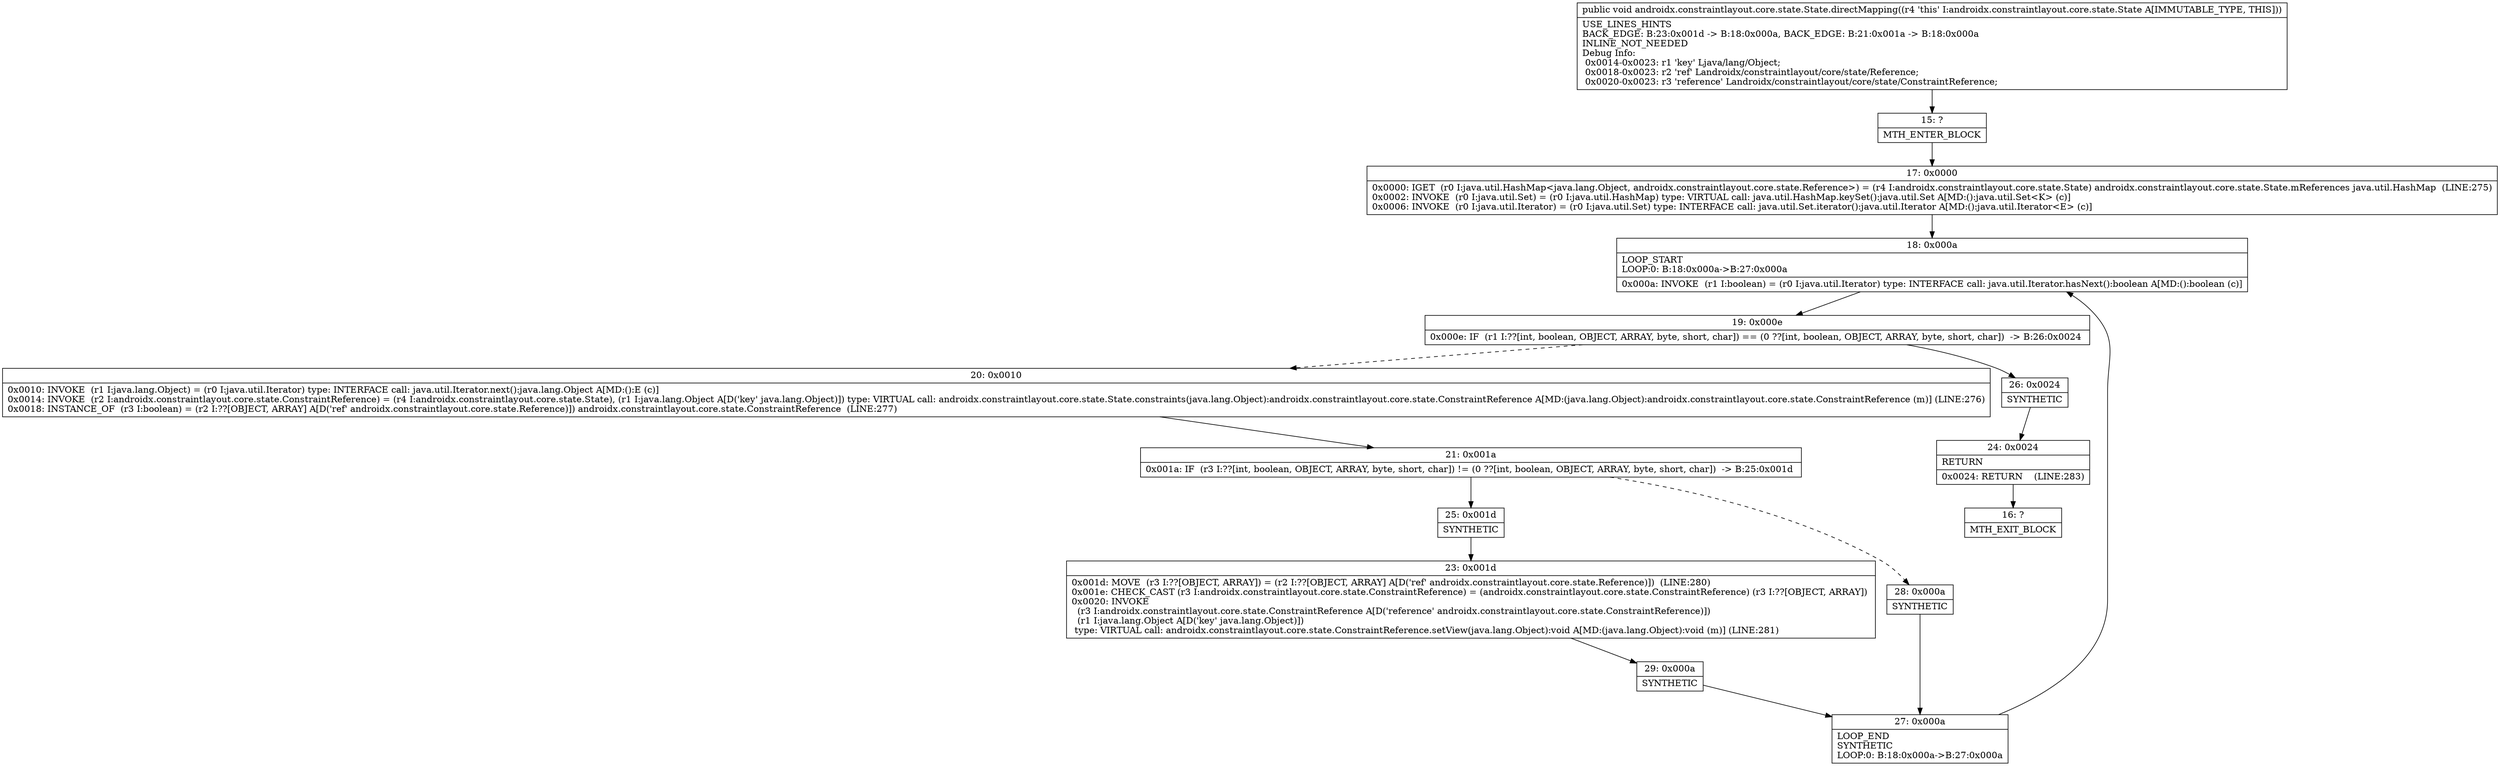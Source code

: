 digraph "CFG forandroidx.constraintlayout.core.state.State.directMapping()V" {
Node_15 [shape=record,label="{15\:\ ?|MTH_ENTER_BLOCK\l}"];
Node_17 [shape=record,label="{17\:\ 0x0000|0x0000: IGET  (r0 I:java.util.HashMap\<java.lang.Object, androidx.constraintlayout.core.state.Reference\>) = (r4 I:androidx.constraintlayout.core.state.State) androidx.constraintlayout.core.state.State.mReferences java.util.HashMap  (LINE:275)\l0x0002: INVOKE  (r0 I:java.util.Set) = (r0 I:java.util.HashMap) type: VIRTUAL call: java.util.HashMap.keySet():java.util.Set A[MD:():java.util.Set\<K\> (c)]\l0x0006: INVOKE  (r0 I:java.util.Iterator) = (r0 I:java.util.Set) type: INTERFACE call: java.util.Set.iterator():java.util.Iterator A[MD:():java.util.Iterator\<E\> (c)]\l}"];
Node_18 [shape=record,label="{18\:\ 0x000a|LOOP_START\lLOOP:0: B:18:0x000a\-\>B:27:0x000a\l|0x000a: INVOKE  (r1 I:boolean) = (r0 I:java.util.Iterator) type: INTERFACE call: java.util.Iterator.hasNext():boolean A[MD:():boolean (c)]\l}"];
Node_19 [shape=record,label="{19\:\ 0x000e|0x000e: IF  (r1 I:??[int, boolean, OBJECT, ARRAY, byte, short, char]) == (0 ??[int, boolean, OBJECT, ARRAY, byte, short, char])  \-\> B:26:0x0024 \l}"];
Node_20 [shape=record,label="{20\:\ 0x0010|0x0010: INVOKE  (r1 I:java.lang.Object) = (r0 I:java.util.Iterator) type: INTERFACE call: java.util.Iterator.next():java.lang.Object A[MD:():E (c)]\l0x0014: INVOKE  (r2 I:androidx.constraintlayout.core.state.ConstraintReference) = (r4 I:androidx.constraintlayout.core.state.State), (r1 I:java.lang.Object A[D('key' java.lang.Object)]) type: VIRTUAL call: androidx.constraintlayout.core.state.State.constraints(java.lang.Object):androidx.constraintlayout.core.state.ConstraintReference A[MD:(java.lang.Object):androidx.constraintlayout.core.state.ConstraintReference (m)] (LINE:276)\l0x0018: INSTANCE_OF  (r3 I:boolean) = (r2 I:??[OBJECT, ARRAY] A[D('ref' androidx.constraintlayout.core.state.Reference)]) androidx.constraintlayout.core.state.ConstraintReference  (LINE:277)\l}"];
Node_21 [shape=record,label="{21\:\ 0x001a|0x001a: IF  (r3 I:??[int, boolean, OBJECT, ARRAY, byte, short, char]) != (0 ??[int, boolean, OBJECT, ARRAY, byte, short, char])  \-\> B:25:0x001d \l}"];
Node_25 [shape=record,label="{25\:\ 0x001d|SYNTHETIC\l}"];
Node_23 [shape=record,label="{23\:\ 0x001d|0x001d: MOVE  (r3 I:??[OBJECT, ARRAY]) = (r2 I:??[OBJECT, ARRAY] A[D('ref' androidx.constraintlayout.core.state.Reference)])  (LINE:280)\l0x001e: CHECK_CAST (r3 I:androidx.constraintlayout.core.state.ConstraintReference) = (androidx.constraintlayout.core.state.ConstraintReference) (r3 I:??[OBJECT, ARRAY]) \l0x0020: INVOKE  \l  (r3 I:androidx.constraintlayout.core.state.ConstraintReference A[D('reference' androidx.constraintlayout.core.state.ConstraintReference)])\l  (r1 I:java.lang.Object A[D('key' java.lang.Object)])\l type: VIRTUAL call: androidx.constraintlayout.core.state.ConstraintReference.setView(java.lang.Object):void A[MD:(java.lang.Object):void (m)] (LINE:281)\l}"];
Node_29 [shape=record,label="{29\:\ 0x000a|SYNTHETIC\l}"];
Node_27 [shape=record,label="{27\:\ 0x000a|LOOP_END\lSYNTHETIC\lLOOP:0: B:18:0x000a\-\>B:27:0x000a\l}"];
Node_28 [shape=record,label="{28\:\ 0x000a|SYNTHETIC\l}"];
Node_26 [shape=record,label="{26\:\ 0x0024|SYNTHETIC\l}"];
Node_24 [shape=record,label="{24\:\ 0x0024|RETURN\l|0x0024: RETURN    (LINE:283)\l}"];
Node_16 [shape=record,label="{16\:\ ?|MTH_EXIT_BLOCK\l}"];
MethodNode[shape=record,label="{public void androidx.constraintlayout.core.state.State.directMapping((r4 'this' I:androidx.constraintlayout.core.state.State A[IMMUTABLE_TYPE, THIS]))  | USE_LINES_HINTS\lBACK_EDGE: B:23:0x001d \-\> B:18:0x000a, BACK_EDGE: B:21:0x001a \-\> B:18:0x000a\lINLINE_NOT_NEEDED\lDebug Info:\l  0x0014\-0x0023: r1 'key' Ljava\/lang\/Object;\l  0x0018\-0x0023: r2 'ref' Landroidx\/constraintlayout\/core\/state\/Reference;\l  0x0020\-0x0023: r3 'reference' Landroidx\/constraintlayout\/core\/state\/ConstraintReference;\l}"];
MethodNode -> Node_15;Node_15 -> Node_17;
Node_17 -> Node_18;
Node_18 -> Node_19;
Node_19 -> Node_20[style=dashed];
Node_19 -> Node_26;
Node_20 -> Node_21;
Node_21 -> Node_25;
Node_21 -> Node_28[style=dashed];
Node_25 -> Node_23;
Node_23 -> Node_29;
Node_29 -> Node_27;
Node_27 -> Node_18;
Node_28 -> Node_27;
Node_26 -> Node_24;
Node_24 -> Node_16;
}

